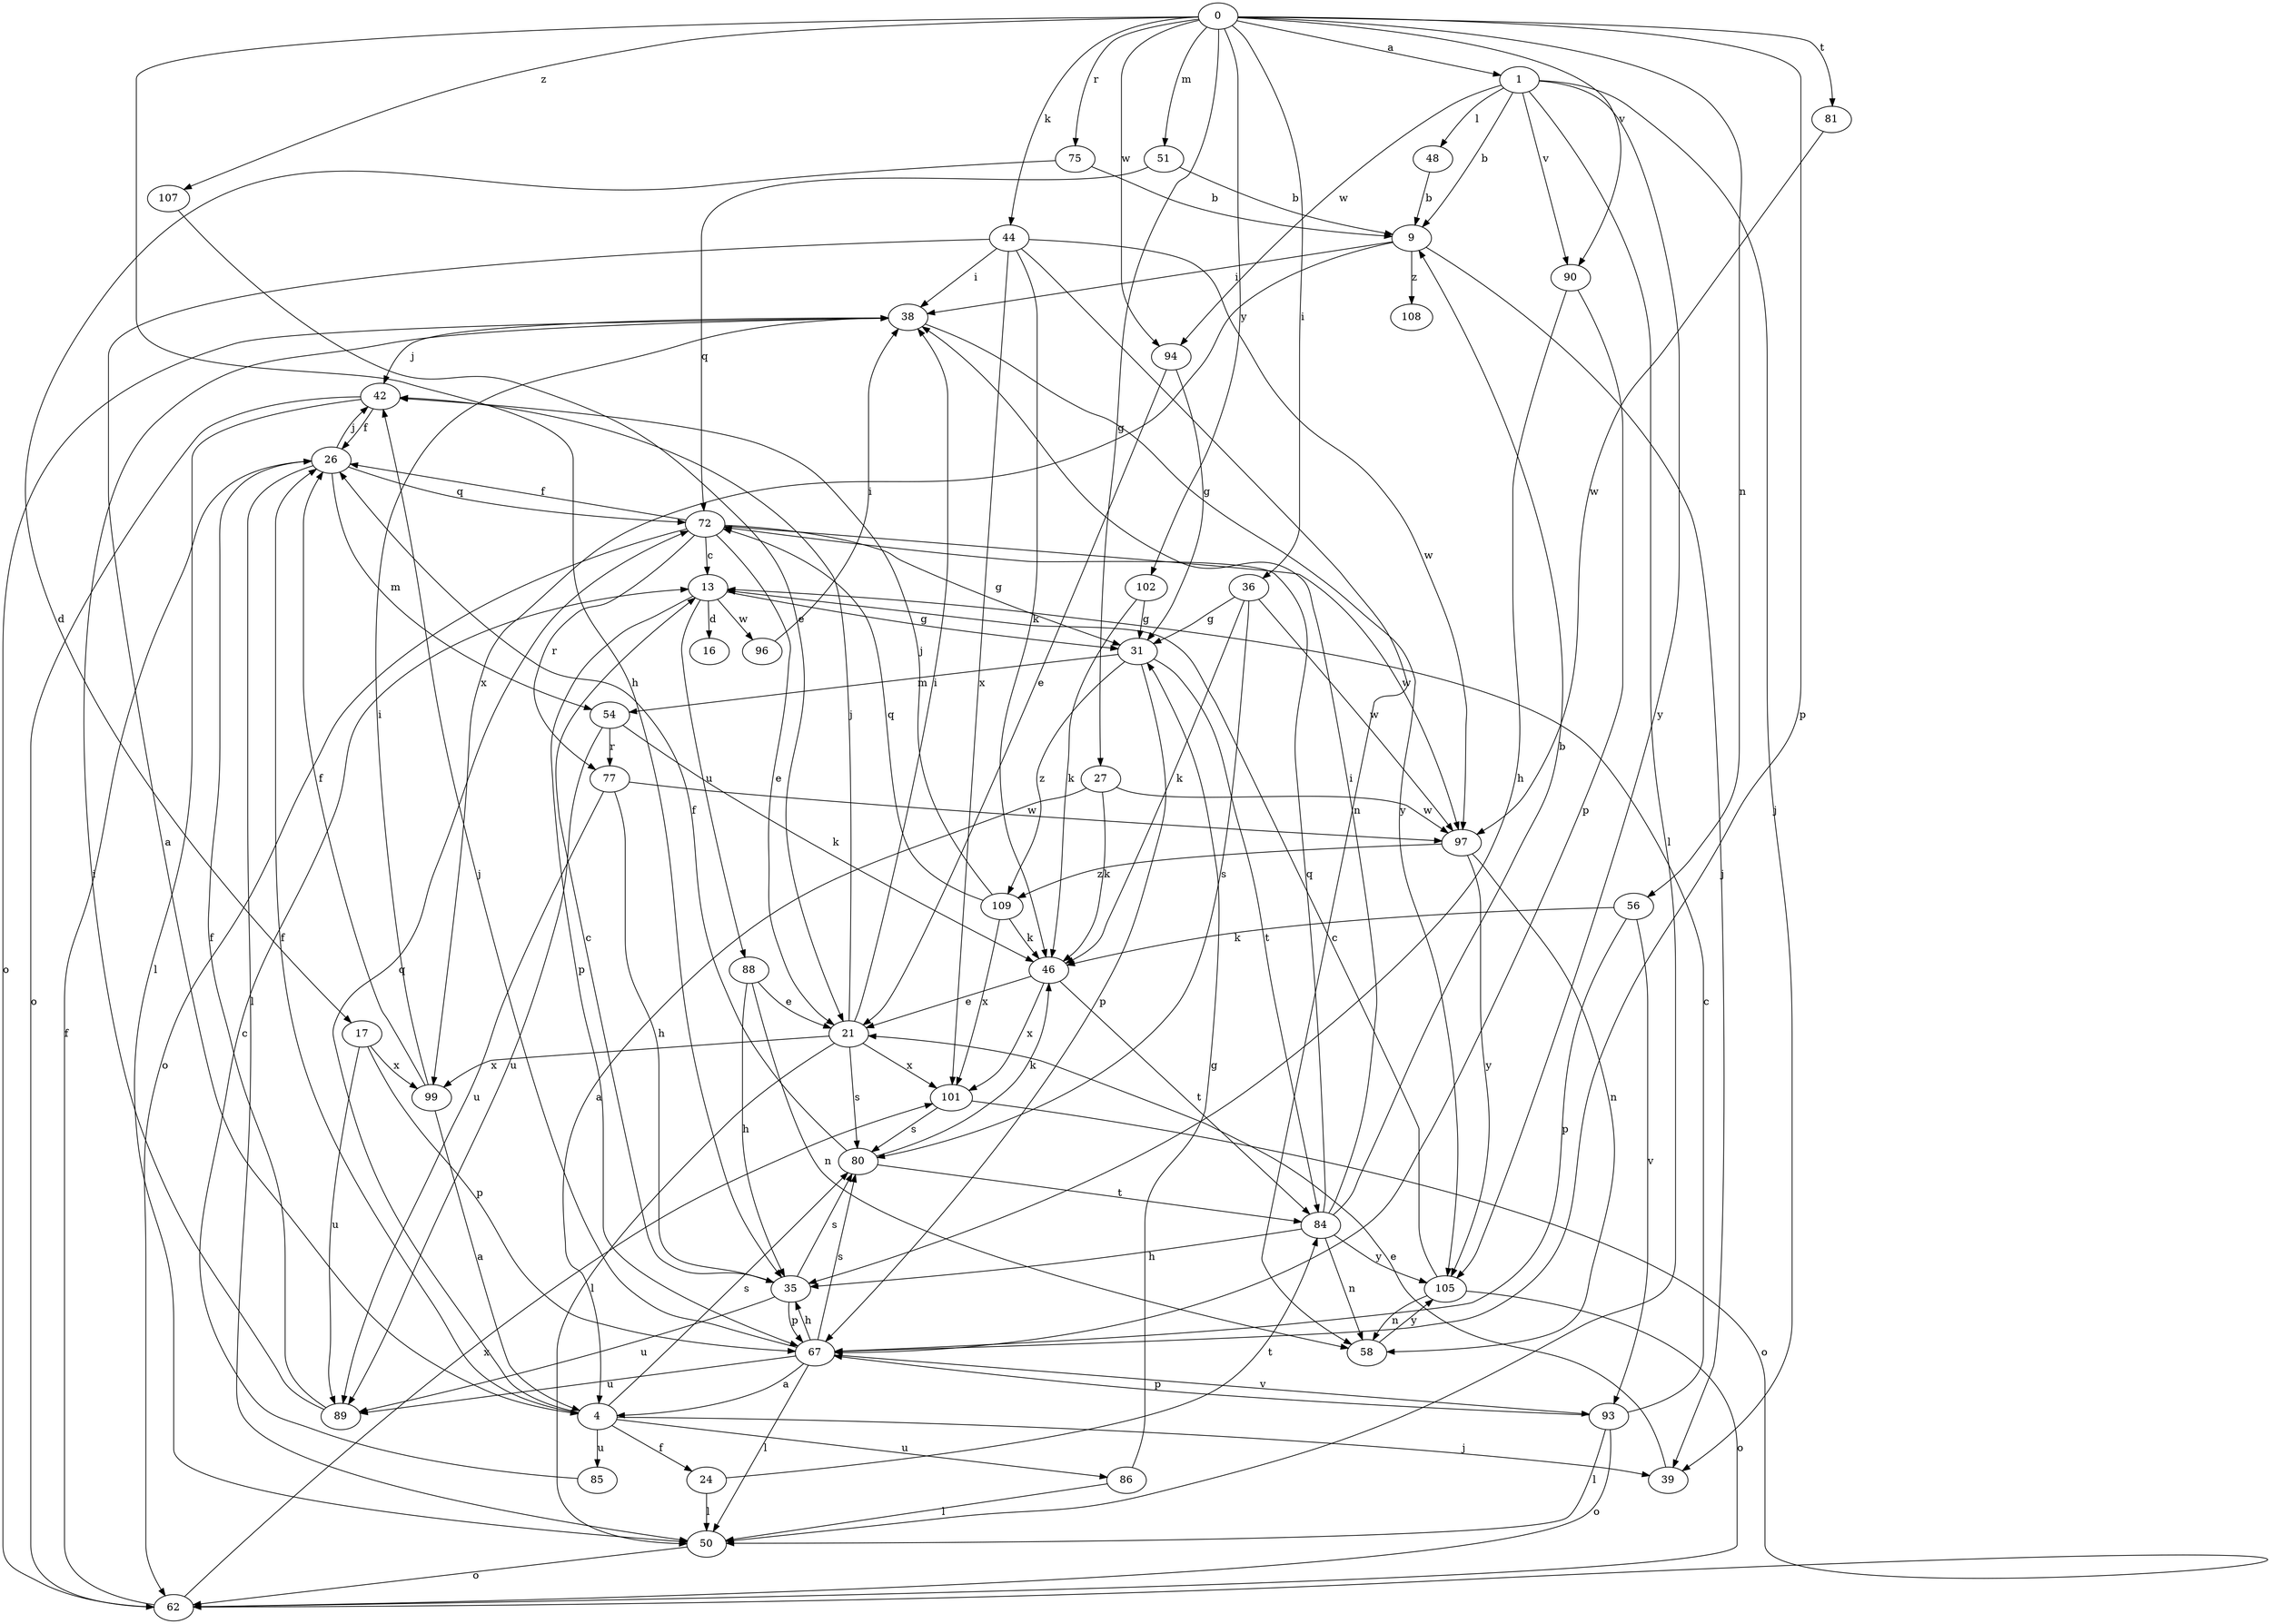 strict digraph  {
0;
1;
4;
9;
13;
16;
17;
21;
24;
26;
27;
31;
35;
36;
38;
39;
42;
44;
46;
48;
50;
51;
54;
56;
58;
62;
67;
72;
75;
77;
80;
81;
84;
85;
86;
88;
89;
90;
93;
94;
96;
97;
99;
101;
102;
105;
107;
108;
109;
0 -> 1  [label=a];
0 -> 27  [label=g];
0 -> 35  [label=h];
0 -> 36  [label=i];
0 -> 44  [label=k];
0 -> 51  [label=m];
0 -> 56  [label=n];
0 -> 67  [label=p];
0 -> 75  [label=r];
0 -> 81  [label=t];
0 -> 90  [label=v];
0 -> 94  [label=w];
0 -> 102  [label=y];
0 -> 107  [label=z];
1 -> 9  [label=b];
1 -> 39  [label=j];
1 -> 48  [label=l];
1 -> 50  [label=l];
1 -> 90  [label=v];
1 -> 94  [label=w];
1 -> 105  [label=y];
4 -> 24  [label=f];
4 -> 26  [label=f];
4 -> 39  [label=j];
4 -> 72  [label=q];
4 -> 80  [label=s];
4 -> 85  [label=u];
4 -> 86  [label=u];
9 -> 38  [label=i];
9 -> 39  [label=j];
9 -> 99  [label=x];
9 -> 108  [label=z];
13 -> 16  [label=d];
13 -> 31  [label=g];
13 -> 67  [label=p];
13 -> 88  [label=u];
13 -> 96  [label=w];
17 -> 67  [label=p];
17 -> 89  [label=u];
17 -> 99  [label=x];
21 -> 38  [label=i];
21 -> 42  [label=j];
21 -> 50  [label=l];
21 -> 80  [label=s];
21 -> 99  [label=x];
21 -> 101  [label=x];
24 -> 50  [label=l];
24 -> 84  [label=t];
26 -> 42  [label=j];
26 -> 50  [label=l];
26 -> 54  [label=m];
26 -> 72  [label=q];
27 -> 4  [label=a];
27 -> 46  [label=k];
27 -> 97  [label=w];
31 -> 54  [label=m];
31 -> 67  [label=p];
31 -> 84  [label=t];
31 -> 109  [label=z];
35 -> 13  [label=c];
35 -> 67  [label=p];
35 -> 80  [label=s];
35 -> 89  [label=u];
36 -> 31  [label=g];
36 -> 46  [label=k];
36 -> 80  [label=s];
36 -> 97  [label=w];
38 -> 42  [label=j];
38 -> 62  [label=o];
38 -> 105  [label=y];
39 -> 21  [label=e];
42 -> 26  [label=f];
42 -> 50  [label=l];
42 -> 62  [label=o];
44 -> 4  [label=a];
44 -> 38  [label=i];
44 -> 46  [label=k];
44 -> 58  [label=n];
44 -> 97  [label=w];
44 -> 101  [label=x];
46 -> 21  [label=e];
46 -> 84  [label=t];
46 -> 101  [label=x];
48 -> 9  [label=b];
50 -> 62  [label=o];
51 -> 9  [label=b];
51 -> 72  [label=q];
54 -> 46  [label=k];
54 -> 77  [label=r];
54 -> 89  [label=u];
56 -> 46  [label=k];
56 -> 67  [label=p];
56 -> 93  [label=v];
58 -> 105  [label=y];
62 -> 26  [label=f];
62 -> 101  [label=x];
67 -> 4  [label=a];
67 -> 35  [label=h];
67 -> 42  [label=j];
67 -> 50  [label=l];
67 -> 80  [label=s];
67 -> 89  [label=u];
67 -> 93  [label=v];
72 -> 13  [label=c];
72 -> 21  [label=e];
72 -> 26  [label=f];
72 -> 31  [label=g];
72 -> 62  [label=o];
72 -> 77  [label=r];
72 -> 97  [label=w];
75 -> 9  [label=b];
75 -> 17  [label=d];
77 -> 35  [label=h];
77 -> 89  [label=u];
77 -> 97  [label=w];
80 -> 26  [label=f];
80 -> 46  [label=k];
80 -> 84  [label=t];
81 -> 97  [label=w];
84 -> 9  [label=b];
84 -> 35  [label=h];
84 -> 38  [label=i];
84 -> 58  [label=n];
84 -> 72  [label=q];
84 -> 105  [label=y];
85 -> 13  [label=c];
86 -> 31  [label=g];
86 -> 50  [label=l];
88 -> 21  [label=e];
88 -> 35  [label=h];
88 -> 58  [label=n];
89 -> 26  [label=f];
89 -> 38  [label=i];
90 -> 35  [label=h];
90 -> 67  [label=p];
93 -> 13  [label=c];
93 -> 50  [label=l];
93 -> 62  [label=o];
93 -> 67  [label=p];
94 -> 21  [label=e];
94 -> 31  [label=g];
96 -> 38  [label=i];
97 -> 58  [label=n];
97 -> 105  [label=y];
97 -> 109  [label=z];
99 -> 4  [label=a];
99 -> 26  [label=f];
99 -> 38  [label=i];
101 -> 62  [label=o];
101 -> 80  [label=s];
102 -> 31  [label=g];
102 -> 46  [label=k];
105 -> 13  [label=c];
105 -> 58  [label=n];
105 -> 62  [label=o];
107 -> 21  [label=e];
109 -> 42  [label=j];
109 -> 46  [label=k];
109 -> 72  [label=q];
109 -> 101  [label=x];
}

